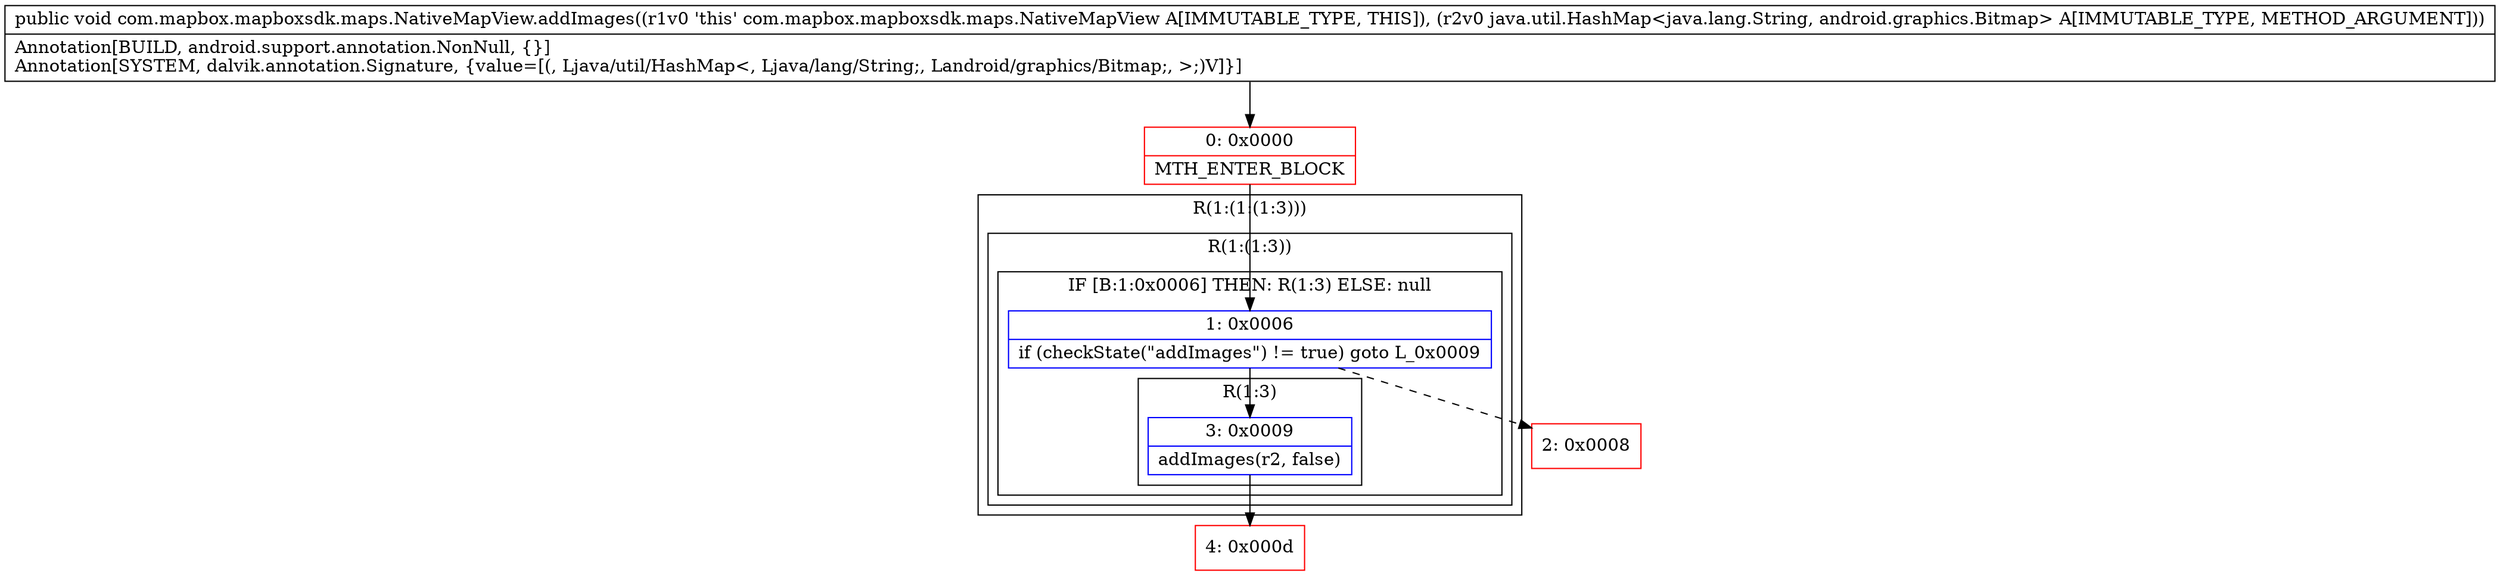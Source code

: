 digraph "CFG forcom.mapbox.mapboxsdk.maps.NativeMapView.addImages(Ljava\/util\/HashMap;)V" {
subgraph cluster_Region_598724507 {
label = "R(1:(1:(1:3)))";
node [shape=record,color=blue];
subgraph cluster_Region_288484922 {
label = "R(1:(1:3))";
node [shape=record,color=blue];
subgraph cluster_IfRegion_511524860 {
label = "IF [B:1:0x0006] THEN: R(1:3) ELSE: null";
node [shape=record,color=blue];
Node_1 [shape=record,label="{1\:\ 0x0006|if (checkState(\"addImages\") != true) goto L_0x0009\l}"];
subgraph cluster_Region_1341324460 {
label = "R(1:3)";
node [shape=record,color=blue];
Node_3 [shape=record,label="{3\:\ 0x0009|addImages(r2, false)\l}"];
}
}
}
}
Node_0 [shape=record,color=red,label="{0\:\ 0x0000|MTH_ENTER_BLOCK\l}"];
Node_2 [shape=record,color=red,label="{2\:\ 0x0008}"];
Node_4 [shape=record,color=red,label="{4\:\ 0x000d}"];
MethodNode[shape=record,label="{public void com.mapbox.mapboxsdk.maps.NativeMapView.addImages((r1v0 'this' com.mapbox.mapboxsdk.maps.NativeMapView A[IMMUTABLE_TYPE, THIS]), (r2v0 java.util.HashMap\<java.lang.String, android.graphics.Bitmap\> A[IMMUTABLE_TYPE, METHOD_ARGUMENT]))  | Annotation[BUILD, android.support.annotation.NonNull, \{\}]\lAnnotation[SYSTEM, dalvik.annotation.Signature, \{value=[(, Ljava\/util\/HashMap\<, Ljava\/lang\/String;, Landroid\/graphics\/Bitmap;, \>;)V]\}]\l}"];
MethodNode -> Node_0;
Node_1 -> Node_2[style=dashed];
Node_1 -> Node_3;
Node_3 -> Node_4;
Node_0 -> Node_1;
}

